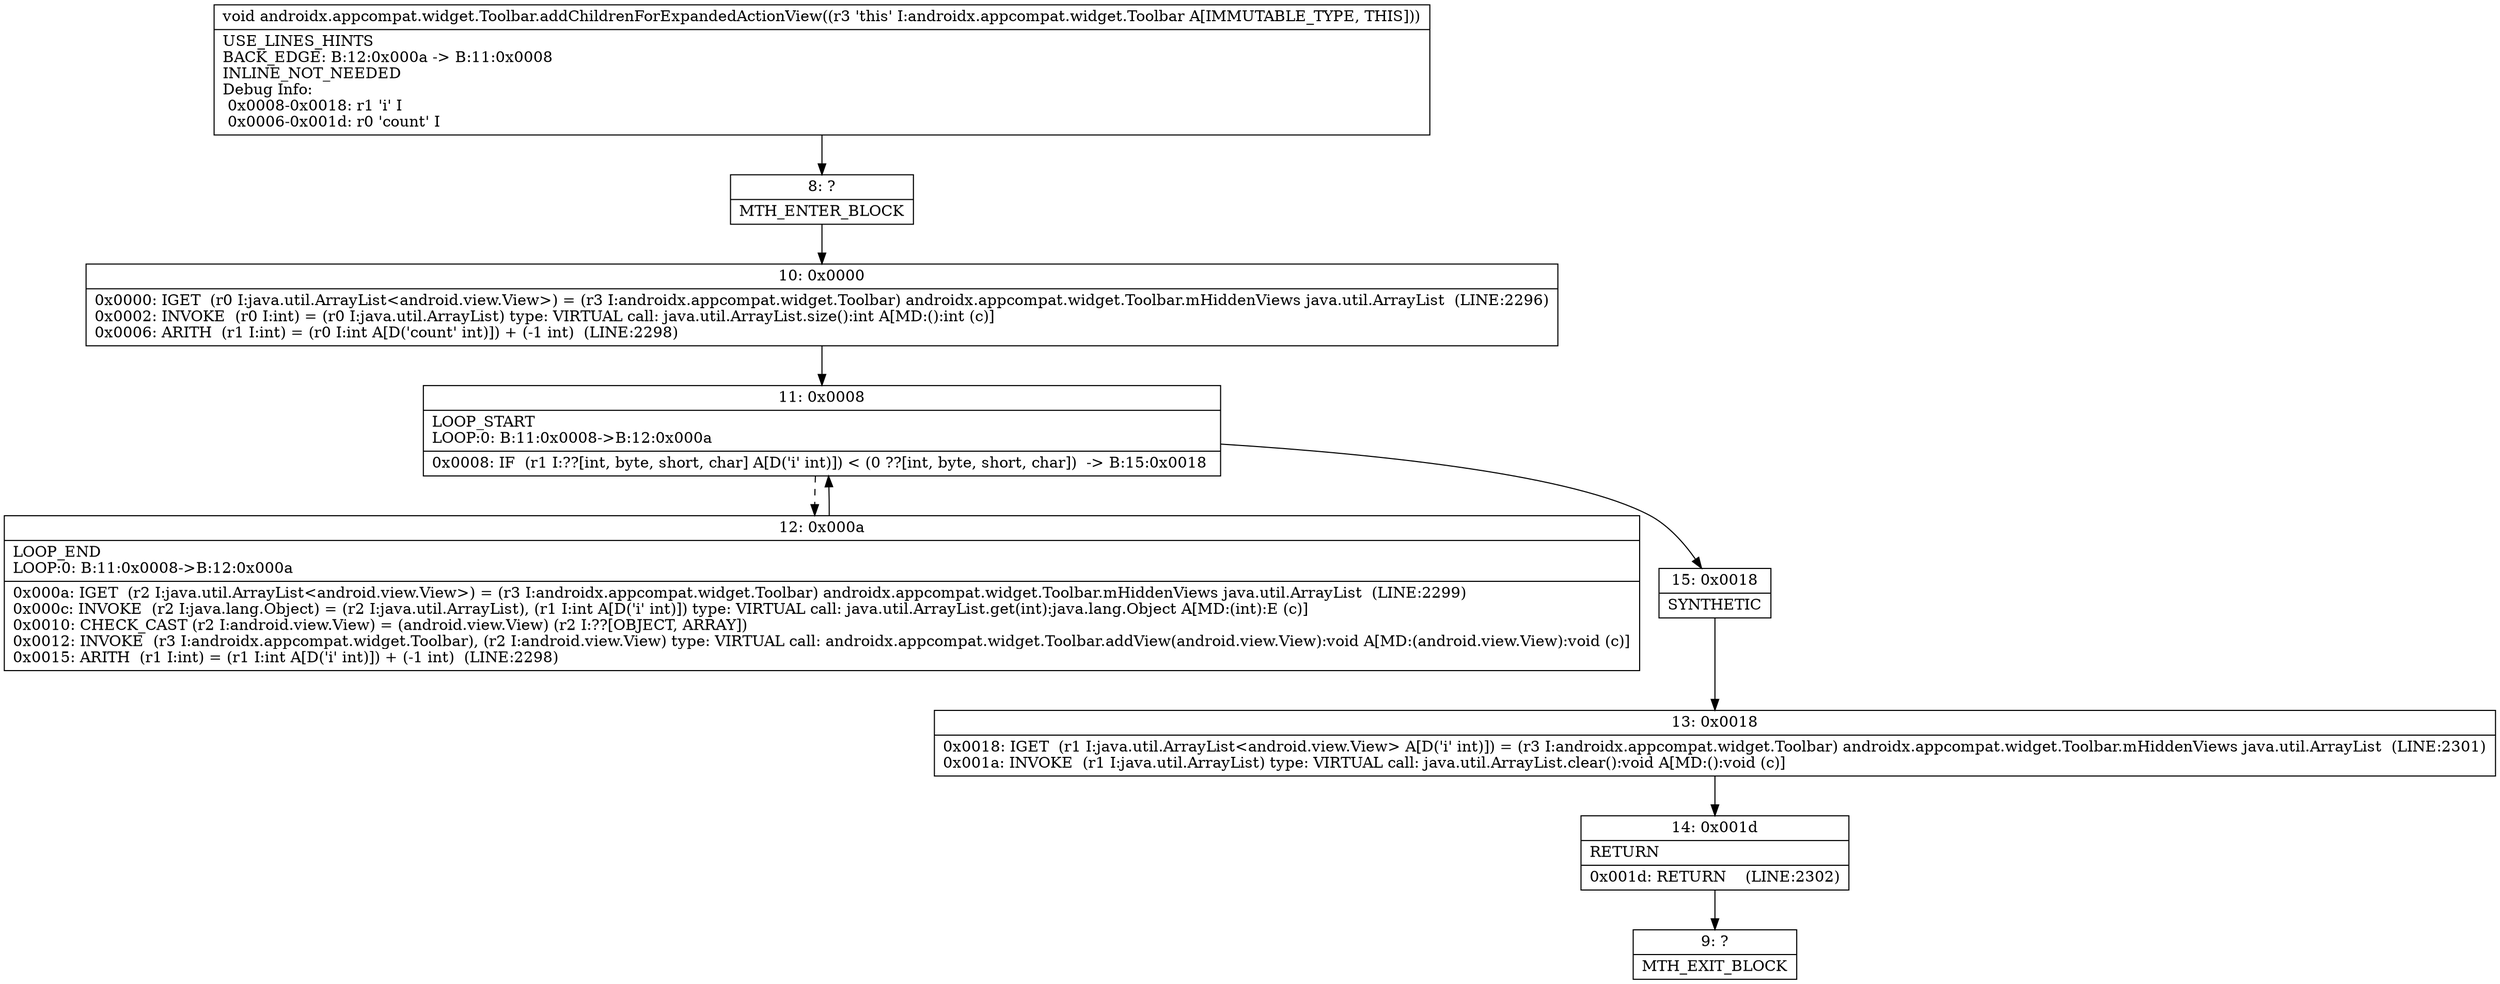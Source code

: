 digraph "CFG forandroidx.appcompat.widget.Toolbar.addChildrenForExpandedActionView()V" {
Node_8 [shape=record,label="{8\:\ ?|MTH_ENTER_BLOCK\l}"];
Node_10 [shape=record,label="{10\:\ 0x0000|0x0000: IGET  (r0 I:java.util.ArrayList\<android.view.View\>) = (r3 I:androidx.appcompat.widget.Toolbar) androidx.appcompat.widget.Toolbar.mHiddenViews java.util.ArrayList  (LINE:2296)\l0x0002: INVOKE  (r0 I:int) = (r0 I:java.util.ArrayList) type: VIRTUAL call: java.util.ArrayList.size():int A[MD:():int (c)]\l0x0006: ARITH  (r1 I:int) = (r0 I:int A[D('count' int)]) + (\-1 int)  (LINE:2298)\l}"];
Node_11 [shape=record,label="{11\:\ 0x0008|LOOP_START\lLOOP:0: B:11:0x0008\-\>B:12:0x000a\l|0x0008: IF  (r1 I:??[int, byte, short, char] A[D('i' int)]) \< (0 ??[int, byte, short, char])  \-\> B:15:0x0018 \l}"];
Node_12 [shape=record,label="{12\:\ 0x000a|LOOP_END\lLOOP:0: B:11:0x0008\-\>B:12:0x000a\l|0x000a: IGET  (r2 I:java.util.ArrayList\<android.view.View\>) = (r3 I:androidx.appcompat.widget.Toolbar) androidx.appcompat.widget.Toolbar.mHiddenViews java.util.ArrayList  (LINE:2299)\l0x000c: INVOKE  (r2 I:java.lang.Object) = (r2 I:java.util.ArrayList), (r1 I:int A[D('i' int)]) type: VIRTUAL call: java.util.ArrayList.get(int):java.lang.Object A[MD:(int):E (c)]\l0x0010: CHECK_CAST (r2 I:android.view.View) = (android.view.View) (r2 I:??[OBJECT, ARRAY]) \l0x0012: INVOKE  (r3 I:androidx.appcompat.widget.Toolbar), (r2 I:android.view.View) type: VIRTUAL call: androidx.appcompat.widget.Toolbar.addView(android.view.View):void A[MD:(android.view.View):void (c)]\l0x0015: ARITH  (r1 I:int) = (r1 I:int A[D('i' int)]) + (\-1 int)  (LINE:2298)\l}"];
Node_15 [shape=record,label="{15\:\ 0x0018|SYNTHETIC\l}"];
Node_13 [shape=record,label="{13\:\ 0x0018|0x0018: IGET  (r1 I:java.util.ArrayList\<android.view.View\> A[D('i' int)]) = (r3 I:androidx.appcompat.widget.Toolbar) androidx.appcompat.widget.Toolbar.mHiddenViews java.util.ArrayList  (LINE:2301)\l0x001a: INVOKE  (r1 I:java.util.ArrayList) type: VIRTUAL call: java.util.ArrayList.clear():void A[MD:():void (c)]\l}"];
Node_14 [shape=record,label="{14\:\ 0x001d|RETURN\l|0x001d: RETURN    (LINE:2302)\l}"];
Node_9 [shape=record,label="{9\:\ ?|MTH_EXIT_BLOCK\l}"];
MethodNode[shape=record,label="{void androidx.appcompat.widget.Toolbar.addChildrenForExpandedActionView((r3 'this' I:androidx.appcompat.widget.Toolbar A[IMMUTABLE_TYPE, THIS]))  | USE_LINES_HINTS\lBACK_EDGE: B:12:0x000a \-\> B:11:0x0008\lINLINE_NOT_NEEDED\lDebug Info:\l  0x0008\-0x0018: r1 'i' I\l  0x0006\-0x001d: r0 'count' I\l}"];
MethodNode -> Node_8;Node_8 -> Node_10;
Node_10 -> Node_11;
Node_11 -> Node_12[style=dashed];
Node_11 -> Node_15;
Node_12 -> Node_11;
Node_15 -> Node_13;
Node_13 -> Node_14;
Node_14 -> Node_9;
}

